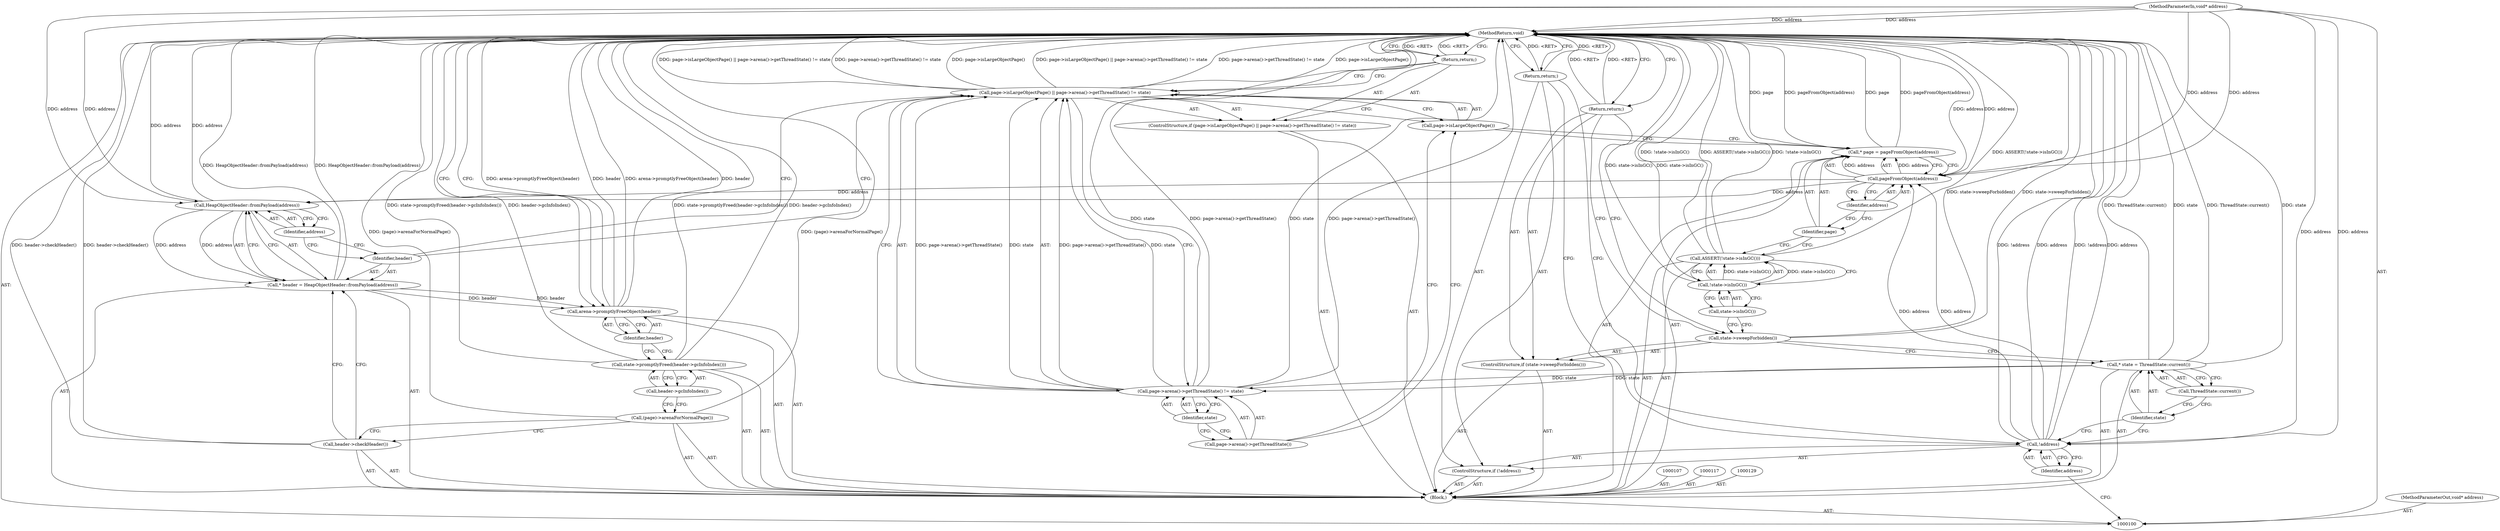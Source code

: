 digraph "0_Chrome_0749ec24fae74ec32d0567eef0e5ec43c84dbcb9_1" {
"1000140" [label="(MethodReturn,void)"];
"1000101" [label="(MethodParameterIn,void* address)"];
"1000210" [label="(MethodParameterOut,void* address)"];
"1000102" [label="(Block,)"];
"1000118" [label="(Call,* page = pageFromObject(address))"];
"1000119" [label="(Identifier,page)"];
"1000120" [label="(Call,pageFromObject(address))"];
"1000121" [label="(Identifier,address)"];
"1000122" [label="(ControlStructure,if (page->isLargeObjectPage() || page->arena()->getThreadState() != state))"];
"1000125" [label="(Call,page->arena()->getThreadState() != state)"];
"1000126" [label="(Call,page->arena()->getThreadState())"];
"1000123" [label="(Call,page->isLargeObjectPage() || page->arena()->getThreadState() != state)"];
"1000124" [label="(Call,page->isLargeObjectPage())"];
"1000127" [label="(Identifier,state)"];
"1000128" [label="(Return,return;)"];
"1000130" [label="(Call,* header = HeapObjectHeader::fromPayload(address))"];
"1000131" [label="(Identifier,header)"];
"1000132" [label="(Call,HeapObjectHeader::fromPayload(address))"];
"1000133" [label="(Identifier,address)"];
"1000134" [label="(Call,header->checkHeader())"];
"1000135" [label="(Call,(page)->arenaForNormalPage())"];
"1000137" [label="(Call,header->gcInfoIndex())"];
"1000136" [label="(Call,state->promptlyFreed(header->gcInfoIndex()))"];
"1000139" [label="(Identifier,header)"];
"1000138" [label="(Call,arena->promptlyFreeObject(header))"];
"1000103" [label="(ControlStructure,if (!address))"];
"1000104" [label="(Call,!address)"];
"1000105" [label="(Identifier,address)"];
"1000106" [label="(Return,return;)"];
"1000108" [label="(Call,* state = ThreadState::current())"];
"1000109" [label="(Identifier,state)"];
"1000110" [label="(Call,ThreadState::current())"];
"1000111" [label="(ControlStructure,if (state->sweepForbidden()))"];
"1000112" [label="(Call,state->sweepForbidden())"];
"1000113" [label="(Return,return;)"];
"1000116" [label="(Call,state->isInGC())"];
"1000114" [label="(Call,ASSERT(!state->isInGC()))"];
"1000115" [label="(Call,!state->isInGC())"];
"1000140" -> "1000100"  [label="AST: "];
"1000140" -> "1000106"  [label="CFG: "];
"1000140" -> "1000113"  [label="CFG: "];
"1000140" -> "1000128"  [label="CFG: "];
"1000140" -> "1000138"  [label="CFG: "];
"1000123" -> "1000140"  [label="DDG: page->arena()->getThreadState() != state"];
"1000123" -> "1000140"  [label="DDG: page->isLargeObjectPage()"];
"1000123" -> "1000140"  [label="DDG: page->isLargeObjectPage() || page->arena()->getThreadState() != state"];
"1000104" -> "1000140"  [label="DDG: !address"];
"1000104" -> "1000140"  [label="DDG: address"];
"1000114" -> "1000140"  [label="DDG: ASSERT(!state->isInGC())"];
"1000114" -> "1000140"  [label="DDG: !state->isInGC()"];
"1000134" -> "1000140"  [label="DDG: header->checkHeader()"];
"1000125" -> "1000140"  [label="DDG: state"];
"1000125" -> "1000140"  [label="DDG: page->arena()->getThreadState()"];
"1000136" -> "1000140"  [label="DDG: state->promptlyFreed(header->gcInfoIndex())"];
"1000136" -> "1000140"  [label="DDG: header->gcInfoIndex()"];
"1000138" -> "1000140"  [label="DDG: arena->promptlyFreeObject(header)"];
"1000138" -> "1000140"  [label="DDG: header"];
"1000118" -> "1000140"  [label="DDG: page"];
"1000118" -> "1000140"  [label="DDG: pageFromObject(address)"];
"1000115" -> "1000140"  [label="DDG: state->isInGC()"];
"1000130" -> "1000140"  [label="DDG: HeapObjectHeader::fromPayload(address)"];
"1000120" -> "1000140"  [label="DDG: address"];
"1000132" -> "1000140"  [label="DDG: address"];
"1000112" -> "1000140"  [label="DDG: state->sweepForbidden()"];
"1000135" -> "1000140"  [label="DDG: (page)->arenaForNormalPage()"];
"1000101" -> "1000140"  [label="DDG: address"];
"1000108" -> "1000140"  [label="DDG: ThreadState::current()"];
"1000108" -> "1000140"  [label="DDG: state"];
"1000106" -> "1000140"  [label="DDG: <RET>"];
"1000128" -> "1000140"  [label="DDG: <RET>"];
"1000113" -> "1000140"  [label="DDG: <RET>"];
"1000101" -> "1000100"  [label="AST: "];
"1000101" -> "1000140"  [label="DDG: address"];
"1000101" -> "1000104"  [label="DDG: address"];
"1000101" -> "1000120"  [label="DDG: address"];
"1000101" -> "1000132"  [label="DDG: address"];
"1000210" -> "1000100"  [label="AST: "];
"1000102" -> "1000100"  [label="AST: "];
"1000103" -> "1000102"  [label="AST: "];
"1000107" -> "1000102"  [label="AST: "];
"1000108" -> "1000102"  [label="AST: "];
"1000111" -> "1000102"  [label="AST: "];
"1000114" -> "1000102"  [label="AST: "];
"1000117" -> "1000102"  [label="AST: "];
"1000118" -> "1000102"  [label="AST: "];
"1000122" -> "1000102"  [label="AST: "];
"1000129" -> "1000102"  [label="AST: "];
"1000130" -> "1000102"  [label="AST: "];
"1000134" -> "1000102"  [label="AST: "];
"1000135" -> "1000102"  [label="AST: "];
"1000136" -> "1000102"  [label="AST: "];
"1000138" -> "1000102"  [label="AST: "];
"1000118" -> "1000102"  [label="AST: "];
"1000118" -> "1000120"  [label="CFG: "];
"1000119" -> "1000118"  [label="AST: "];
"1000120" -> "1000118"  [label="AST: "];
"1000124" -> "1000118"  [label="CFG: "];
"1000118" -> "1000140"  [label="DDG: page"];
"1000118" -> "1000140"  [label="DDG: pageFromObject(address)"];
"1000120" -> "1000118"  [label="DDG: address"];
"1000119" -> "1000118"  [label="AST: "];
"1000119" -> "1000114"  [label="CFG: "];
"1000121" -> "1000119"  [label="CFG: "];
"1000120" -> "1000118"  [label="AST: "];
"1000120" -> "1000121"  [label="CFG: "];
"1000121" -> "1000120"  [label="AST: "];
"1000118" -> "1000120"  [label="CFG: "];
"1000120" -> "1000140"  [label="DDG: address"];
"1000120" -> "1000118"  [label="DDG: address"];
"1000104" -> "1000120"  [label="DDG: address"];
"1000101" -> "1000120"  [label="DDG: address"];
"1000120" -> "1000132"  [label="DDG: address"];
"1000121" -> "1000120"  [label="AST: "];
"1000121" -> "1000119"  [label="CFG: "];
"1000120" -> "1000121"  [label="CFG: "];
"1000122" -> "1000102"  [label="AST: "];
"1000123" -> "1000122"  [label="AST: "];
"1000128" -> "1000122"  [label="AST: "];
"1000125" -> "1000123"  [label="AST: "];
"1000125" -> "1000127"  [label="CFG: "];
"1000126" -> "1000125"  [label="AST: "];
"1000127" -> "1000125"  [label="AST: "];
"1000123" -> "1000125"  [label="CFG: "];
"1000125" -> "1000140"  [label="DDG: state"];
"1000125" -> "1000140"  [label="DDG: page->arena()->getThreadState()"];
"1000125" -> "1000123"  [label="DDG: page->arena()->getThreadState()"];
"1000125" -> "1000123"  [label="DDG: state"];
"1000108" -> "1000125"  [label="DDG: state"];
"1000126" -> "1000125"  [label="AST: "];
"1000126" -> "1000124"  [label="CFG: "];
"1000127" -> "1000126"  [label="CFG: "];
"1000123" -> "1000122"  [label="AST: "];
"1000123" -> "1000124"  [label="CFG: "];
"1000123" -> "1000125"  [label="CFG: "];
"1000124" -> "1000123"  [label="AST: "];
"1000125" -> "1000123"  [label="AST: "];
"1000128" -> "1000123"  [label="CFG: "];
"1000131" -> "1000123"  [label="CFG: "];
"1000123" -> "1000140"  [label="DDG: page->arena()->getThreadState() != state"];
"1000123" -> "1000140"  [label="DDG: page->isLargeObjectPage()"];
"1000123" -> "1000140"  [label="DDG: page->isLargeObjectPage() || page->arena()->getThreadState() != state"];
"1000125" -> "1000123"  [label="DDG: page->arena()->getThreadState()"];
"1000125" -> "1000123"  [label="DDG: state"];
"1000124" -> "1000123"  [label="AST: "];
"1000124" -> "1000118"  [label="CFG: "];
"1000126" -> "1000124"  [label="CFG: "];
"1000123" -> "1000124"  [label="CFG: "];
"1000127" -> "1000125"  [label="AST: "];
"1000127" -> "1000126"  [label="CFG: "];
"1000125" -> "1000127"  [label="CFG: "];
"1000128" -> "1000122"  [label="AST: "];
"1000128" -> "1000123"  [label="CFG: "];
"1000140" -> "1000128"  [label="CFG: "];
"1000128" -> "1000140"  [label="DDG: <RET>"];
"1000130" -> "1000102"  [label="AST: "];
"1000130" -> "1000132"  [label="CFG: "];
"1000131" -> "1000130"  [label="AST: "];
"1000132" -> "1000130"  [label="AST: "];
"1000134" -> "1000130"  [label="CFG: "];
"1000130" -> "1000140"  [label="DDG: HeapObjectHeader::fromPayload(address)"];
"1000132" -> "1000130"  [label="DDG: address"];
"1000130" -> "1000138"  [label="DDG: header"];
"1000131" -> "1000130"  [label="AST: "];
"1000131" -> "1000123"  [label="CFG: "];
"1000133" -> "1000131"  [label="CFG: "];
"1000132" -> "1000130"  [label="AST: "];
"1000132" -> "1000133"  [label="CFG: "];
"1000133" -> "1000132"  [label="AST: "];
"1000130" -> "1000132"  [label="CFG: "];
"1000132" -> "1000140"  [label="DDG: address"];
"1000132" -> "1000130"  [label="DDG: address"];
"1000120" -> "1000132"  [label="DDG: address"];
"1000101" -> "1000132"  [label="DDG: address"];
"1000133" -> "1000132"  [label="AST: "];
"1000133" -> "1000131"  [label="CFG: "];
"1000132" -> "1000133"  [label="CFG: "];
"1000134" -> "1000102"  [label="AST: "];
"1000134" -> "1000130"  [label="CFG: "];
"1000135" -> "1000134"  [label="CFG: "];
"1000134" -> "1000140"  [label="DDG: header->checkHeader()"];
"1000135" -> "1000102"  [label="AST: "];
"1000135" -> "1000134"  [label="CFG: "];
"1000137" -> "1000135"  [label="CFG: "];
"1000135" -> "1000140"  [label="DDG: (page)->arenaForNormalPage()"];
"1000137" -> "1000136"  [label="AST: "];
"1000137" -> "1000135"  [label="CFG: "];
"1000136" -> "1000137"  [label="CFG: "];
"1000136" -> "1000102"  [label="AST: "];
"1000136" -> "1000137"  [label="CFG: "];
"1000137" -> "1000136"  [label="AST: "];
"1000139" -> "1000136"  [label="CFG: "];
"1000136" -> "1000140"  [label="DDG: state->promptlyFreed(header->gcInfoIndex())"];
"1000136" -> "1000140"  [label="DDG: header->gcInfoIndex()"];
"1000139" -> "1000138"  [label="AST: "];
"1000139" -> "1000136"  [label="CFG: "];
"1000138" -> "1000139"  [label="CFG: "];
"1000138" -> "1000102"  [label="AST: "];
"1000138" -> "1000139"  [label="CFG: "];
"1000139" -> "1000138"  [label="AST: "];
"1000140" -> "1000138"  [label="CFG: "];
"1000138" -> "1000140"  [label="DDG: arena->promptlyFreeObject(header)"];
"1000138" -> "1000140"  [label="DDG: header"];
"1000130" -> "1000138"  [label="DDG: header"];
"1000103" -> "1000102"  [label="AST: "];
"1000104" -> "1000103"  [label="AST: "];
"1000106" -> "1000103"  [label="AST: "];
"1000104" -> "1000103"  [label="AST: "];
"1000104" -> "1000105"  [label="CFG: "];
"1000105" -> "1000104"  [label="AST: "];
"1000106" -> "1000104"  [label="CFG: "];
"1000109" -> "1000104"  [label="CFG: "];
"1000104" -> "1000140"  [label="DDG: !address"];
"1000104" -> "1000140"  [label="DDG: address"];
"1000101" -> "1000104"  [label="DDG: address"];
"1000104" -> "1000120"  [label="DDG: address"];
"1000105" -> "1000104"  [label="AST: "];
"1000105" -> "1000100"  [label="CFG: "];
"1000104" -> "1000105"  [label="CFG: "];
"1000106" -> "1000103"  [label="AST: "];
"1000106" -> "1000104"  [label="CFG: "];
"1000140" -> "1000106"  [label="CFG: "];
"1000106" -> "1000140"  [label="DDG: <RET>"];
"1000108" -> "1000102"  [label="AST: "];
"1000108" -> "1000110"  [label="CFG: "];
"1000109" -> "1000108"  [label="AST: "];
"1000110" -> "1000108"  [label="AST: "];
"1000112" -> "1000108"  [label="CFG: "];
"1000108" -> "1000140"  [label="DDG: ThreadState::current()"];
"1000108" -> "1000140"  [label="DDG: state"];
"1000108" -> "1000125"  [label="DDG: state"];
"1000109" -> "1000108"  [label="AST: "];
"1000109" -> "1000104"  [label="CFG: "];
"1000110" -> "1000109"  [label="CFG: "];
"1000110" -> "1000108"  [label="AST: "];
"1000110" -> "1000109"  [label="CFG: "];
"1000108" -> "1000110"  [label="CFG: "];
"1000111" -> "1000102"  [label="AST: "];
"1000112" -> "1000111"  [label="AST: "];
"1000113" -> "1000111"  [label="AST: "];
"1000112" -> "1000111"  [label="AST: "];
"1000112" -> "1000108"  [label="CFG: "];
"1000113" -> "1000112"  [label="CFG: "];
"1000116" -> "1000112"  [label="CFG: "];
"1000112" -> "1000140"  [label="DDG: state->sweepForbidden()"];
"1000113" -> "1000111"  [label="AST: "];
"1000113" -> "1000112"  [label="CFG: "];
"1000140" -> "1000113"  [label="CFG: "];
"1000113" -> "1000140"  [label="DDG: <RET>"];
"1000116" -> "1000115"  [label="AST: "];
"1000116" -> "1000112"  [label="CFG: "];
"1000115" -> "1000116"  [label="CFG: "];
"1000114" -> "1000102"  [label="AST: "];
"1000114" -> "1000115"  [label="CFG: "];
"1000115" -> "1000114"  [label="AST: "];
"1000119" -> "1000114"  [label="CFG: "];
"1000114" -> "1000140"  [label="DDG: ASSERT(!state->isInGC())"];
"1000114" -> "1000140"  [label="DDG: !state->isInGC()"];
"1000115" -> "1000114"  [label="DDG: state->isInGC()"];
"1000115" -> "1000114"  [label="AST: "];
"1000115" -> "1000116"  [label="CFG: "];
"1000116" -> "1000115"  [label="AST: "];
"1000114" -> "1000115"  [label="CFG: "];
"1000115" -> "1000140"  [label="DDG: state->isInGC()"];
"1000115" -> "1000114"  [label="DDG: state->isInGC()"];
}
